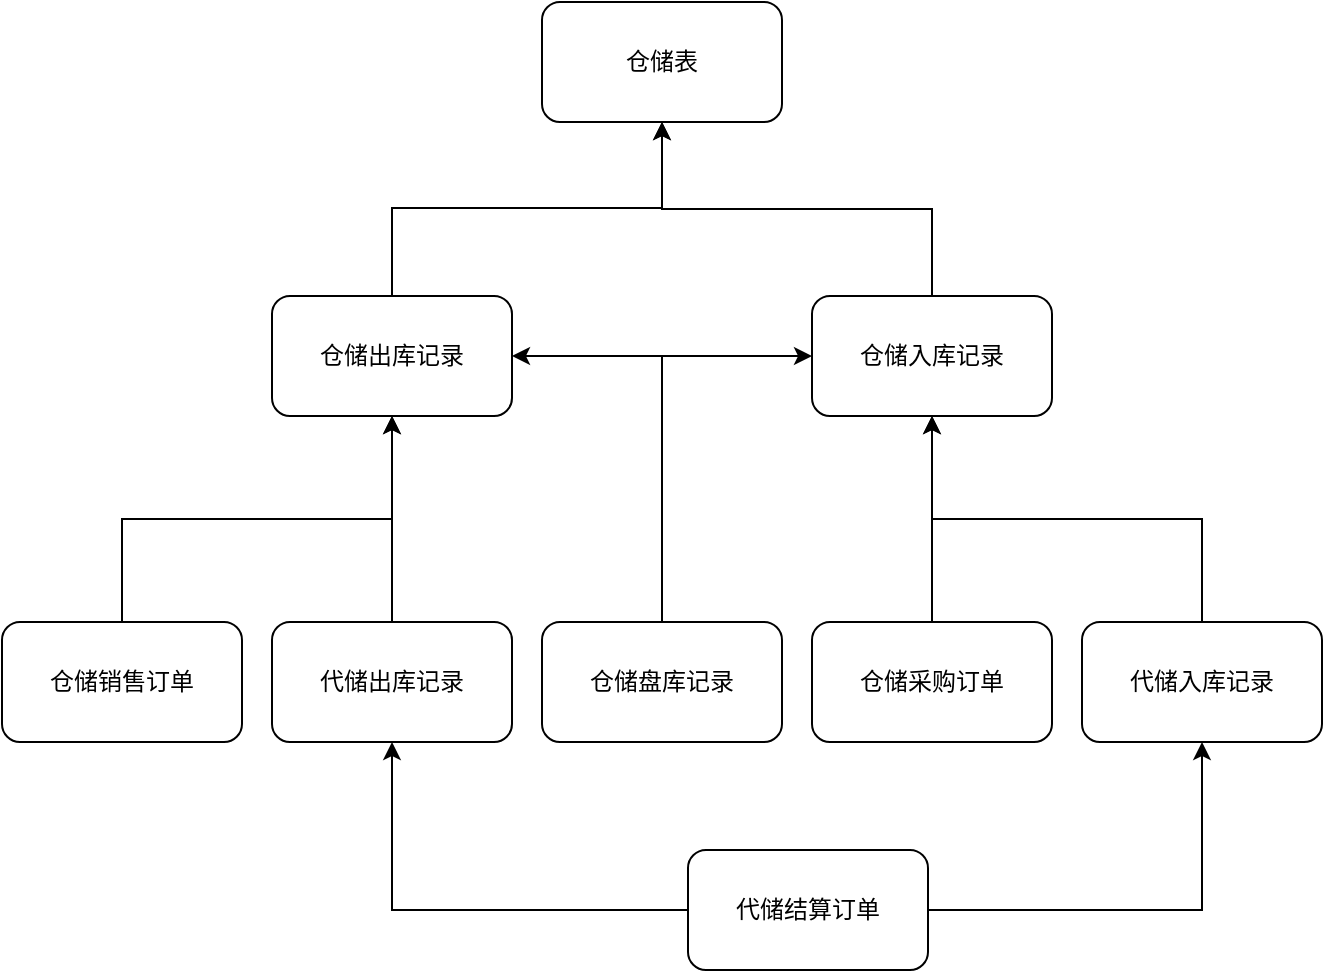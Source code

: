 <mxfile version="24.8.2">
  <diagram id="R2lEEEUBdFMjLlhIrx00" name="Page-1">
    <mxGraphModel dx="1095" dy="721" grid="0" gridSize="10" guides="1" tooltips="1" connect="1" arrows="1" fold="1" page="1" pageScale="1" pageWidth="827" pageHeight="1169" math="0" shadow="0" extFonts="Permanent Marker^https://fonts.googleapis.com/css?family=Permanent+Marker">
      <root>
        <mxCell id="0" />
        <mxCell id="1" parent="0" />
        <mxCell id="Xi6ZE37dB4FefdNTYwoO-2" value="仓储表" style="rounded=1;whiteSpace=wrap;html=1;" vertex="1" parent="1">
          <mxGeometry x="350" y="40" width="120" height="60" as="geometry" />
        </mxCell>
        <mxCell id="Xi6ZE37dB4FefdNTYwoO-5" style="edgeStyle=elbowEdgeStyle;rounded=0;orthogonalLoop=1;jettySize=auto;html=1;entryX=0.5;entryY=1;entryDx=0;entryDy=0;elbow=vertical;" edge="1" parent="1" source="Xi6ZE37dB4FefdNTYwoO-3" target="Xi6ZE37dB4FefdNTYwoO-2">
          <mxGeometry relative="1" as="geometry">
            <Array as="points">
              <mxPoint x="338" y="143" />
            </Array>
          </mxGeometry>
        </mxCell>
        <mxCell id="Xi6ZE37dB4FefdNTYwoO-3" value="仓储出库记录" style="rounded=1;whiteSpace=wrap;html=1;" vertex="1" parent="1">
          <mxGeometry x="215" y="187" width="120" height="60" as="geometry" />
        </mxCell>
        <mxCell id="Xi6ZE37dB4FefdNTYwoO-6" style="edgeStyle=orthogonalEdgeStyle;rounded=0;orthogonalLoop=1;jettySize=auto;html=1;entryX=0.5;entryY=1;entryDx=0;entryDy=0;exitX=0.5;exitY=0;exitDx=0;exitDy=0;" edge="1" parent="1" source="Xi6ZE37dB4FefdNTYwoO-4" target="Xi6ZE37dB4FefdNTYwoO-2">
          <mxGeometry relative="1" as="geometry" />
        </mxCell>
        <mxCell id="Xi6ZE37dB4FefdNTYwoO-4" value="仓储入库记录" style="rounded=1;whiteSpace=wrap;html=1;" vertex="1" parent="1">
          <mxGeometry x="485" y="187" width="120" height="60" as="geometry" />
        </mxCell>
        <mxCell id="Xi6ZE37dB4FefdNTYwoO-21" style="edgeStyle=orthogonalEdgeStyle;rounded=0;orthogonalLoop=1;jettySize=auto;html=1;exitX=0.5;exitY=0;exitDx=0;exitDy=0;" edge="1" parent="1" source="Xi6ZE37dB4FefdNTYwoO-10" target="Xi6ZE37dB4FefdNTYwoO-3">
          <mxGeometry relative="1" as="geometry" />
        </mxCell>
        <mxCell id="Xi6ZE37dB4FefdNTYwoO-10" value="仓储销售订单" style="rounded=1;whiteSpace=wrap;html=1;" vertex="1" parent="1">
          <mxGeometry x="80" y="350" width="120" height="60" as="geometry" />
        </mxCell>
        <mxCell id="Xi6ZE37dB4FefdNTYwoO-23" style="edgeStyle=orthogonalEdgeStyle;rounded=0;orthogonalLoop=1;jettySize=auto;html=1;entryX=1;entryY=0.5;entryDx=0;entryDy=0;exitX=0.5;exitY=0;exitDx=0;exitDy=0;" edge="1" parent="1" source="Xi6ZE37dB4FefdNTYwoO-11" target="Xi6ZE37dB4FefdNTYwoO-3">
          <mxGeometry relative="1" as="geometry" />
        </mxCell>
        <mxCell id="Xi6ZE37dB4FefdNTYwoO-24" style="edgeStyle=orthogonalEdgeStyle;rounded=0;orthogonalLoop=1;jettySize=auto;html=1;entryX=0;entryY=0.5;entryDx=0;entryDy=0;exitX=0.5;exitY=0;exitDx=0;exitDy=0;" edge="1" parent="1" source="Xi6ZE37dB4FefdNTYwoO-11" target="Xi6ZE37dB4FefdNTYwoO-4">
          <mxGeometry relative="1" as="geometry" />
        </mxCell>
        <mxCell id="Xi6ZE37dB4FefdNTYwoO-11" value="仓储盘库记录" style="rounded=1;whiteSpace=wrap;html=1;" vertex="1" parent="1">
          <mxGeometry x="350" y="350" width="120" height="60" as="geometry" />
        </mxCell>
        <mxCell id="Xi6ZE37dB4FefdNTYwoO-18" style="edgeStyle=orthogonalEdgeStyle;rounded=0;orthogonalLoop=1;jettySize=auto;html=1;" edge="1" parent="1" source="Xi6ZE37dB4FefdNTYwoO-12" target="Xi6ZE37dB4FefdNTYwoO-4">
          <mxGeometry relative="1" as="geometry" />
        </mxCell>
        <mxCell id="Xi6ZE37dB4FefdNTYwoO-12" value="仓储采购&lt;span style=&quot;background-color: initial;&quot;&gt;订单&lt;/span&gt;" style="rounded=1;whiteSpace=wrap;html=1;" vertex="1" parent="1">
          <mxGeometry x="485" y="350" width="120" height="60" as="geometry" />
        </mxCell>
        <mxCell id="Xi6ZE37dB4FefdNTYwoO-20" style="edgeStyle=orthogonalEdgeStyle;rounded=0;orthogonalLoop=1;jettySize=auto;html=1;" edge="1" parent="1" source="Xi6ZE37dB4FefdNTYwoO-13" target="Xi6ZE37dB4FefdNTYwoO-3">
          <mxGeometry relative="1" as="geometry" />
        </mxCell>
        <mxCell id="Xi6ZE37dB4FefdNTYwoO-13" value="代储出库记录" style="rounded=1;whiteSpace=wrap;html=1;" vertex="1" parent="1">
          <mxGeometry x="215" y="350" width="120" height="60" as="geometry" />
        </mxCell>
        <mxCell id="Xi6ZE37dB4FefdNTYwoO-19" style="edgeStyle=elbowEdgeStyle;rounded=0;orthogonalLoop=1;jettySize=auto;html=1;elbow=vertical;" edge="1" parent="1" source="Xi6ZE37dB4FefdNTYwoO-14" target="Xi6ZE37dB4FefdNTYwoO-4">
          <mxGeometry relative="1" as="geometry" />
        </mxCell>
        <mxCell id="Xi6ZE37dB4FefdNTYwoO-14" value="代储入库记录" style="rounded=1;whiteSpace=wrap;html=1;" vertex="1" parent="1">
          <mxGeometry x="620" y="350" width="120" height="60" as="geometry" />
        </mxCell>
        <mxCell id="Xi6ZE37dB4FefdNTYwoO-16" style="edgeStyle=orthogonalEdgeStyle;rounded=0;orthogonalLoop=1;jettySize=auto;html=1;" edge="1" parent="1" source="Xi6ZE37dB4FefdNTYwoO-15" target="Xi6ZE37dB4FefdNTYwoO-13">
          <mxGeometry relative="1" as="geometry" />
        </mxCell>
        <mxCell id="Xi6ZE37dB4FefdNTYwoO-17" style="edgeStyle=orthogonalEdgeStyle;rounded=0;orthogonalLoop=1;jettySize=auto;html=1;" edge="1" parent="1" source="Xi6ZE37dB4FefdNTYwoO-15" target="Xi6ZE37dB4FefdNTYwoO-14">
          <mxGeometry relative="1" as="geometry" />
        </mxCell>
        <mxCell id="Xi6ZE37dB4FefdNTYwoO-15" value="代储结算订单" style="rounded=1;whiteSpace=wrap;html=1;" vertex="1" parent="1">
          <mxGeometry x="423" y="464" width="120" height="60" as="geometry" />
        </mxCell>
      </root>
    </mxGraphModel>
  </diagram>
</mxfile>
